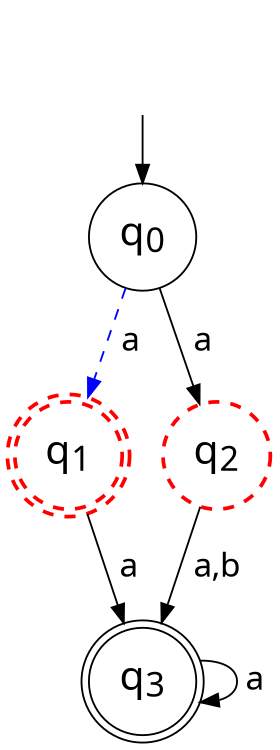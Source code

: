 digraph g {
	rankdir=TD;
	size="8,5"

	node [fontname="Arial:bold" fontsize=22];
	edge [fontname="Helvetica:bold" fontsize=18];

	node [shape = doublecircle];
		q3 [label=<q<SUB>3</SUB>>];
	node [style = "bold,dashed" color = red];
		q1 [label=<q<SUB>1</SUB>>];
	node [shape = circle style ="solid" color = black];
		q0 [label=<q<SUB>0</SUB>>];
	node [color = red style = "bold,dashed"];
		q2 [label=<q<SUB>2</SUB>>];
	node [color = black style = "invis"];
		qs;

	edge [color = blue style = "dashed"];
		q0-> q1 [label = " a "];
	edge [color = black style = "solid"];
		q0-> q2 [label = " a "];
		q1-> q3 [label = " a "];
		q2-> q3 [label = " a,b "];
		q3-> q3 [label = " a "];
		qs-> q0;
}